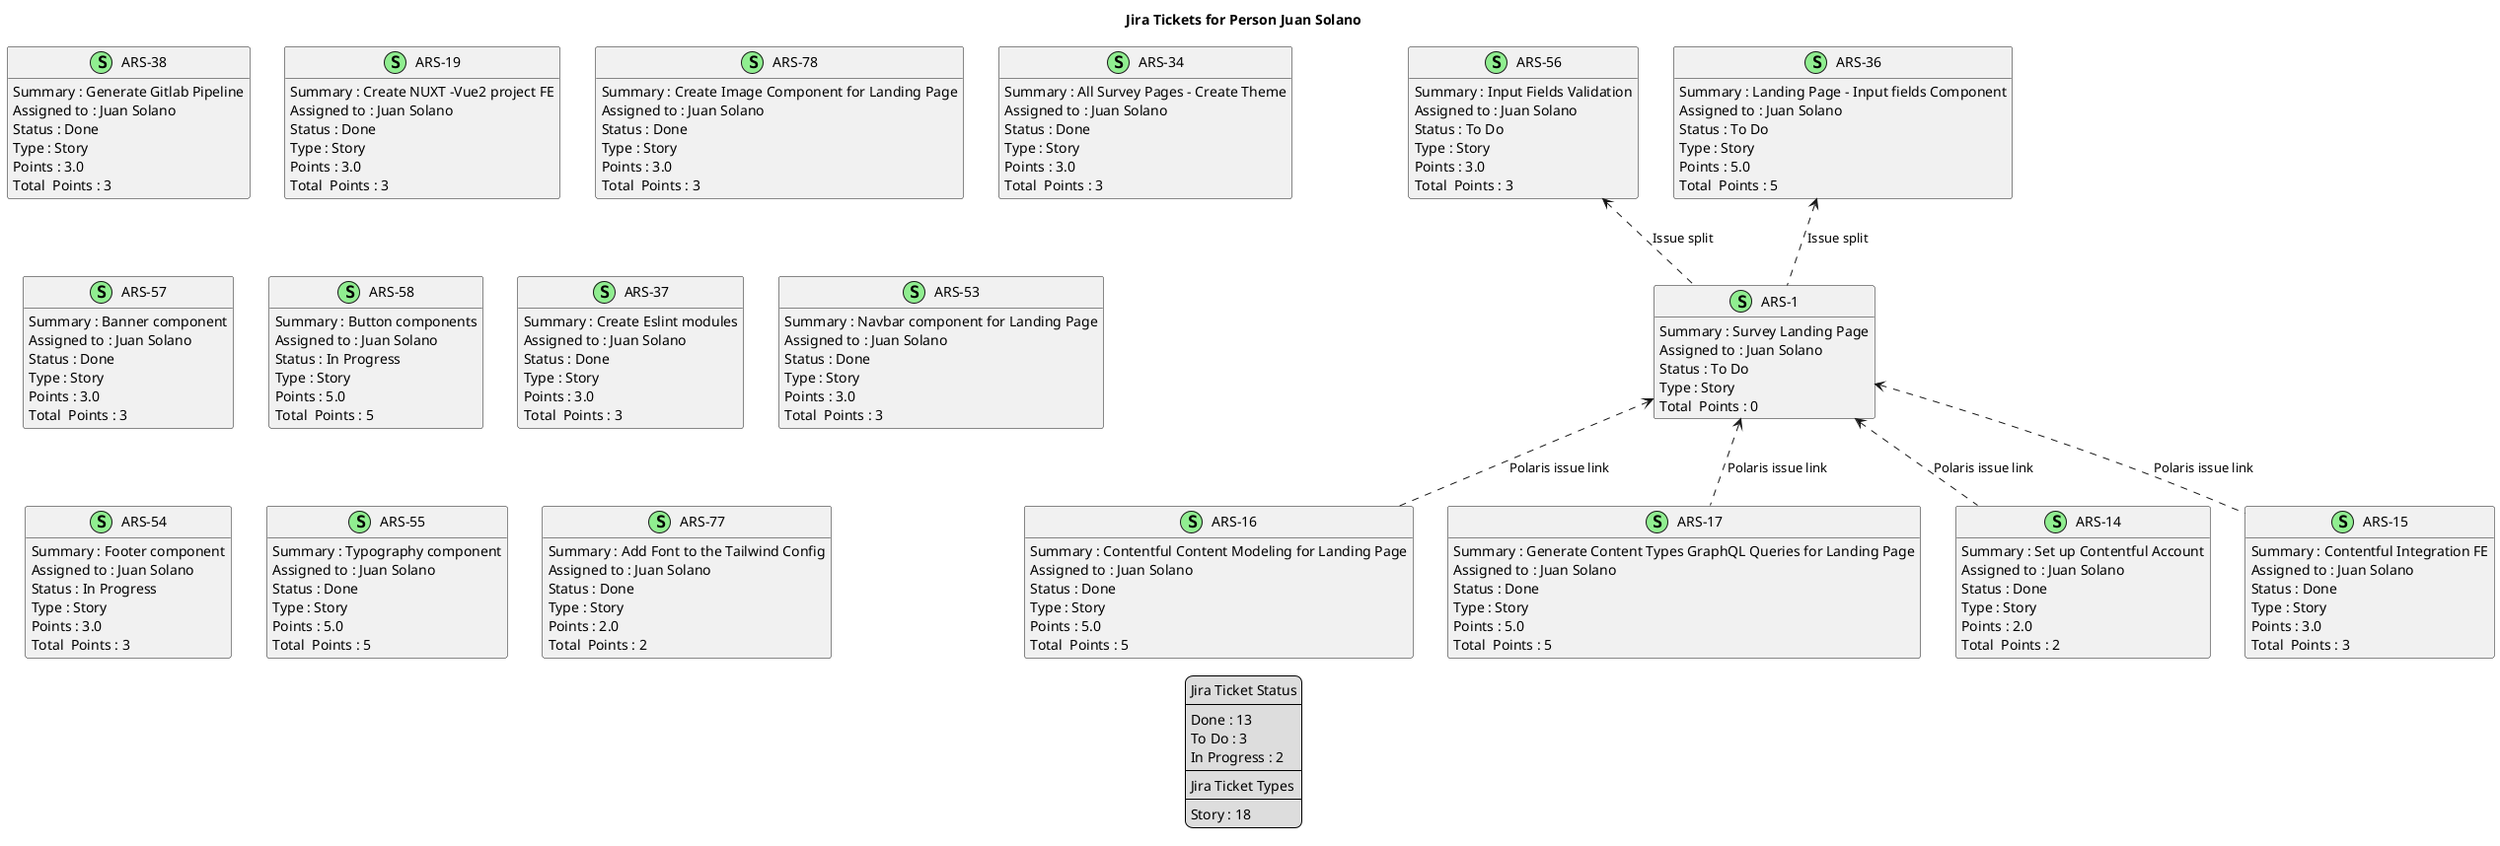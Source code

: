 @startuml
'https://plantuml.com/class-diagram

' GENERATE CLASS DIAGRAM ===========
' Generated at    : Tue May 21 11:41:23 CEST 2024

title Jira Tickets for Person Juan Solano
hide empty members

legend
Jira Ticket Status
----
Done : 13
To Do : 3
In Progress : 2
----
Jira Ticket Types
----
Story : 18
end legend


' Tickets =======
class "ARS-16" << (S,lightgreen) >> {
 Summary : Contentful Content Modeling for Landing Page
 Assigned to : Juan Solano
 Status : Done
 Type : Story
 Points : 5.0
Total  Points : 5
}

class "ARS-38" << (S,lightgreen) >> {
 Summary : Generate Gitlab Pipeline
 Assigned to : Juan Solano
 Status : Done
 Type : Story
 Points : 3.0
Total  Points : 3
}

class "ARS-17" << (S,lightgreen) >> {
 Summary : Generate Content Types GraphQL Queries for Landing Page
 Assigned to : Juan Solano
 Status : Done
 Type : Story
 Points : 5.0
Total  Points : 5
}

class "ARS-19" << (S,lightgreen) >> {
 Summary : Create NUXT -Vue2 project FE
 Assigned to : Juan Solano
 Status : Done
 Type : Story
 Points : 3.0
Total  Points : 3
}

class "ARS-56" << (S,lightgreen) >> {
 Summary : Input Fields Validation
 Assigned to : Juan Solano
 Status : To Do
 Type : Story
 Points : 3.0
Total  Points : 3
}

class "ARS-78" << (S,lightgreen) >> {
 Summary : Create Image Component for Landing Page
 Assigned to : Juan Solano
 Status : Done
 Type : Story
 Points : 3.0
Total  Points : 3
}

class "ARS-34" << (S,lightgreen) >> {
 Summary : All Survey Pages - Create Theme
 Assigned to : Juan Solano
 Status : Done
 Type : Story
 Points : 3.0
Total  Points : 3
}

class "ARS-57" << (S,lightgreen) >> {
 Summary : Banner component
 Assigned to : Juan Solano
 Status : Done
 Type : Story
 Points : 3.0
Total  Points : 3
}

class "ARS-58" << (S,lightgreen) >> {
 Summary : Button components
 Assigned to : Juan Solano
 Status : In Progress
 Type : Story
 Points : 5.0
Total  Points : 5
}

class "ARS-14" << (S,lightgreen) >> {
 Summary : Set up Contentful Account
 Assigned to : Juan Solano
 Status : Done
 Type : Story
 Points : 2.0
Total  Points : 2
}

class "ARS-36" << (S,lightgreen) >> {
 Summary : Landing Page - Input fields Component
 Assigned to : Juan Solano
 Status : To Do
 Type : Story
 Points : 5.0
Total  Points : 5
}

class "ARS-15" << (S,lightgreen) >> {
 Summary : Contentful Integration FE
 Assigned to : Juan Solano
 Status : Done
 Type : Story
 Points : 3.0
Total  Points : 3
}

class "ARS-37" << (S,lightgreen) >> {
 Summary : Create Eslint modules
 Assigned to : Juan Solano
 Status : Done
 Type : Story
 Points : 3.0
Total  Points : 3
}

class "ARS-1" << (S,lightgreen) >> {
 Summary : Survey Landing Page
 Assigned to : Juan Solano
 Status : To Do
 Type : Story
Total  Points : 0
}

class "ARS-53" << (S,lightgreen) >> {
 Summary : Navbar component for Landing Page
 Assigned to : Juan Solano
 Status : Done
 Type : Story
 Points : 3.0
Total  Points : 3
}

class "ARS-54" << (S,lightgreen) >> {
 Summary : Footer component
 Assigned to : Juan Solano
 Status : In Progress
 Type : Story
 Points : 3.0
Total  Points : 3
}

class "ARS-55" << (S,lightgreen) >> {
 Summary : Typography component
 Assigned to : Juan Solano
 Status : Done
 Type : Story
 Points : 5.0
Total  Points : 5
}

class "ARS-77" << (S,lightgreen) >> {
 Summary : Add Font to the Tailwind Config
 Assigned to : Juan Solano
 Status : Done
 Type : Story
 Points : 2.0
Total  Points : 2
}



' Links =======
"ARS-56" <.. "ARS-1" : Issue split

"ARS-36" <.. "ARS-1" : Issue split

"ARS-1" <.. "ARS-14" : Polaris issue link

"ARS-1" <.. "ARS-15" : Polaris issue link

"ARS-1" <.. "ARS-16" : Polaris issue link

"ARS-1" <.. "ARS-17" : Polaris issue link



@enduml

